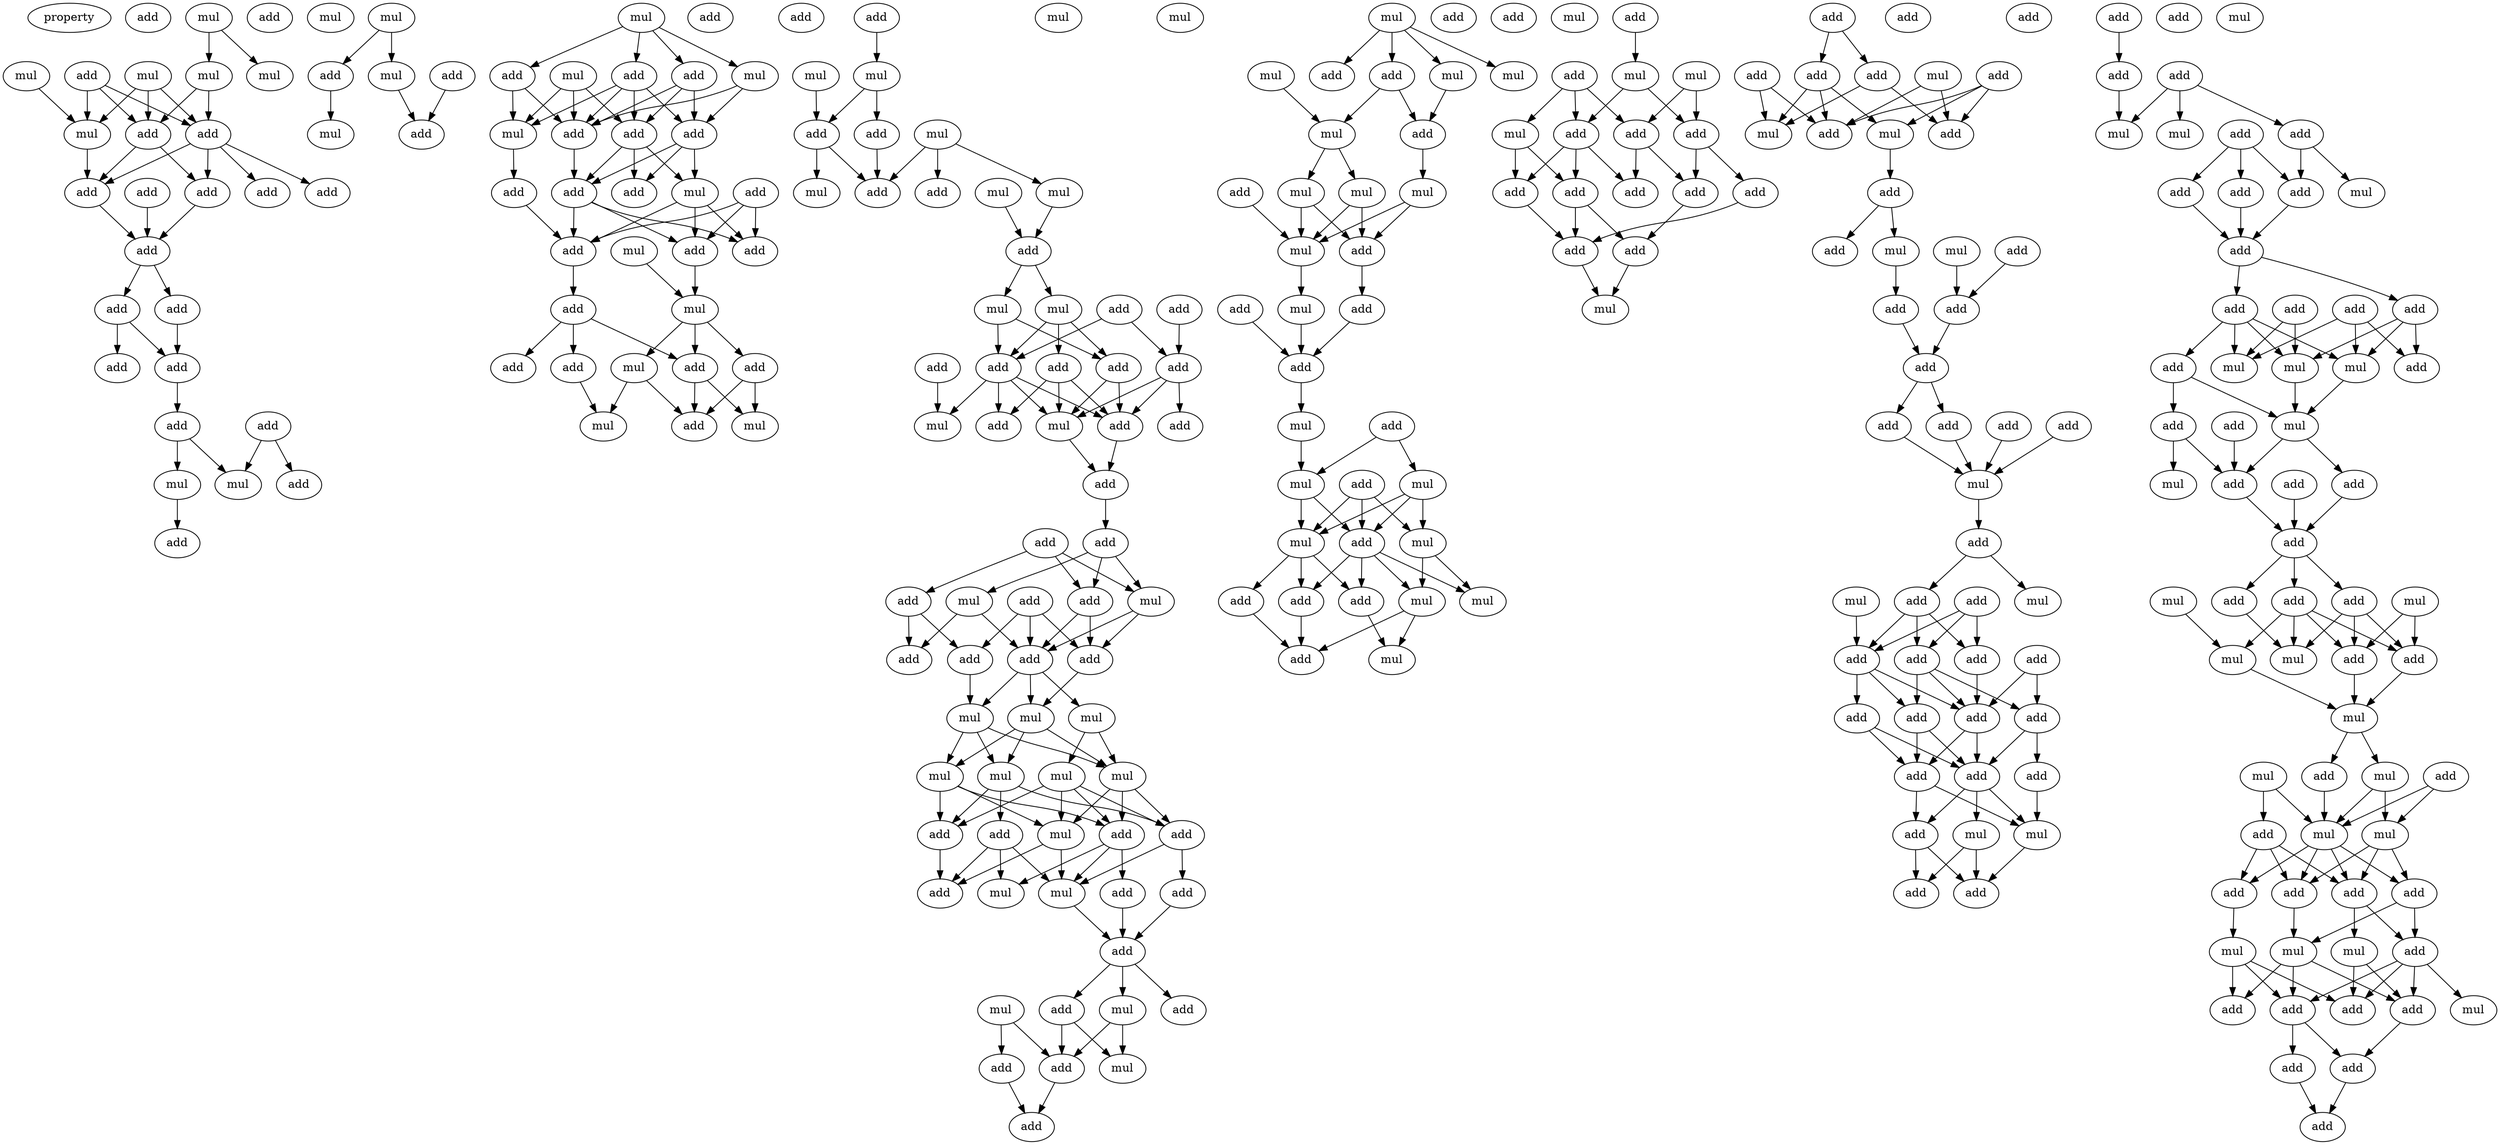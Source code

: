 digraph {
    node [fontcolor=black]
    property [mul=2,lf=1.7]
    0 [ label = add ];
    1 [ label = mul ];
    2 [ label = mul ];
    3 [ label = mul ];
    4 [ label = add ];
    5 [ label = mul ];
    6 [ label = mul ];
    7 [ label = add ];
    8 [ label = add ];
    9 [ label = mul ];
    10 [ label = add ];
    11 [ label = add ];
    12 [ label = add ];
    13 [ label = add ];
    14 [ label = add ];
    15 [ label = add ];
    16 [ label = add ];
    17 [ label = add ];
    18 [ label = add ];
    19 [ label = add ];
    20 [ label = add ];
    21 [ label = mul ];
    22 [ label = add ];
    23 [ label = add ];
    24 [ label = mul ];
    25 [ label = add ];
    26 [ label = mul ];
    27 [ label = add ];
    28 [ label = mul ];
    29 [ label = add ];
    30 [ label = add ];
    31 [ label = mul ];
    32 [ label = add ];
    33 [ label = mul ];
    34 [ label = mul ];
    35 [ label = mul ];
    36 [ label = add ];
    37 [ label = mul ];
    38 [ label = add ];
    39 [ label = add ];
    40 [ label = add ];
    41 [ label = mul ];
    42 [ label = add ];
    43 [ label = add ];
    44 [ label = add ];
    45 [ label = add ];
    46 [ label = add ];
    47 [ label = add ];
    48 [ label = mul ];
    49 [ label = add ];
    50 [ label = mul ];
    51 [ label = add ];
    52 [ label = add ];
    53 [ label = add ];
    54 [ label = mul ];
    55 [ label = add ];
    56 [ label = mul ];
    57 [ label = add ];
    58 [ label = add ];
    59 [ label = add ];
    60 [ label = mul ];
    61 [ label = mul ];
    62 [ label = add ];
    63 [ label = add ];
    64 [ label = add ];
    65 [ label = add ];
    66 [ label = mul ];
    67 [ label = mul ];
    68 [ label = add ];
    69 [ label = add ];
    70 [ label = mul ];
    71 [ label = add ];
    72 [ label = mul ];
    73 [ label = add ];
    74 [ label = mul ];
    75 [ label = mul ];
    76 [ label = add ];
    77 [ label = add ];
    78 [ label = mul ];
    79 [ label = mul ];
    80 [ label = add ];
    81 [ label = add ];
    82 [ label = add ];
    83 [ label = add ];
    84 [ label = add ];
    85 [ label = add ];
    86 [ label = mul ];
    87 [ label = add ];
    88 [ label = mul ];
    89 [ label = add ];
    90 [ label = add ];
    91 [ label = add ];
    92 [ label = mul ];
    93 [ label = add ];
    94 [ label = add ];
    95 [ label = mul ];
    96 [ label = add ];
    97 [ label = add ];
    98 [ label = add ];
    99 [ label = mul ];
    100 [ label = add ];
    101 [ label = add ];
    102 [ label = add ];
    103 [ label = add ];
    104 [ label = mul ];
    105 [ label = mul ];
    106 [ label = mul ];
    107 [ label = mul ];
    108 [ label = mul ];
    109 [ label = mul ];
    110 [ label = mul ];
    111 [ label = mul ];
    112 [ label = mul ];
    113 [ label = add ];
    114 [ label = add ];
    115 [ label = add ];
    116 [ label = add ];
    117 [ label = add ];
    118 [ label = add ];
    119 [ label = mul ];
    120 [ label = add ];
    121 [ label = mul ];
    122 [ label = add ];
    123 [ label = add ];
    124 [ label = mul ];
    125 [ label = add ];
    126 [ label = mul ];
    127 [ label = add ];
    128 [ label = mul ];
    129 [ label = add ];
    130 [ label = add ];
    131 [ label = mul ];
    132 [ label = mul ];
    133 [ label = mul ];
    134 [ label = add ];
    135 [ label = add ];
    136 [ label = mul ];
    137 [ label = mul ];
    138 [ label = add ];
    139 [ label = mul ];
    140 [ label = add ];
    141 [ label = add ];
    142 [ label = mul ];
    143 [ label = mul ];
    144 [ label = mul ];
    145 [ label = add ];
    146 [ label = add ];
    147 [ label = add ];
    148 [ label = mul ];
    149 [ label = mul ];
    150 [ label = add ];
    151 [ label = add ];
    152 [ label = add ];
    153 [ label = mul ];
    154 [ label = mul ];
    155 [ label = add ];
    156 [ label = mul ];
    157 [ label = add ];
    158 [ label = mul ];
    159 [ label = mul ];
    160 [ label = add ];
    161 [ label = add ];
    162 [ label = mul ];
    163 [ label = add ];
    164 [ label = mul ];
    165 [ label = add ];
    166 [ label = mul ];
    167 [ label = add ];
    168 [ label = mul ];
    169 [ label = add ];
    170 [ label = mul ];
    171 [ label = add ];
    172 [ label = mul ];
    173 [ label = add ];
    174 [ label = add ];
    175 [ label = add ];
    176 [ label = add ];
    177 [ label = add ];
    178 [ label = add ];
    179 [ label = add ];
    180 [ label = add ];
    181 [ label = add ];
    182 [ label = mul ];
    183 [ label = add ];
    184 [ label = mul ];
    185 [ label = add ];
    186 [ label = add ];
    187 [ label = add ];
    188 [ label = add ];
    189 [ label = mul ];
    190 [ label = add ];
    191 [ label = mul ];
    192 [ label = add ];
    193 [ label = add ];
    194 [ label = add ];
    195 [ label = mul ];
    196 [ label = mul ];
    197 [ label = add ];
    198 [ label = add ];
    199 [ label = add ];
    200 [ label = add ];
    201 [ label = add ];
    202 [ label = add ];
    203 [ label = add ];
    204 [ label = add ];
    205 [ label = add ];
    206 [ label = mul ];
    207 [ label = add ];
    208 [ label = add ];
    209 [ label = add ];
    210 [ label = mul ];
    211 [ label = mul ];
    212 [ label = add ];
    213 [ label = add ];
    214 [ label = add ];
    215 [ label = add ];
    216 [ label = add ];
    217 [ label = add ];
    218 [ label = add ];
    219 [ label = add ];
    220 [ label = add ];
    221 [ label = add ];
    222 [ label = add ];
    223 [ label = add ];
    224 [ label = mul ];
    225 [ label = mul ];
    226 [ label = add ];
    227 [ label = add ];
    228 [ label = add ];
    229 [ label = add ];
    230 [ label = add ];
    231 [ label = add ];
    232 [ label = mul ];
    233 [ label = add ];
    234 [ label = mul ];
    235 [ label = add ];
    236 [ label = add ];
    237 [ label = add ];
    238 [ label = add ];
    239 [ label = mul ];
    240 [ label = add ];
    241 [ label = add ];
    242 [ label = add ];
    243 [ label = add ];
    244 [ label = add ];
    245 [ label = mul ];
    246 [ label = add ];
    247 [ label = mul ];
    248 [ label = add ];
    249 [ label = mul ];
    250 [ label = add ];
    251 [ label = mul ];
    252 [ label = add ];
    253 [ label = add ];
    254 [ label = add ];
    255 [ label = add ];
    256 [ label = add ];
    257 [ label = mul ];
    258 [ label = add ];
    259 [ label = mul ];
    260 [ label = add ];
    261 [ label = add ];
    262 [ label = mul ];
    263 [ label = add ];
    264 [ label = mul ];
    265 [ label = add ];
    266 [ label = mul ];
    267 [ label = add ];
    268 [ label = mul ];
    269 [ label = mul ];
    270 [ label = add ];
    271 [ label = mul ];
    272 [ label = add ];
    273 [ label = mul ];
    274 [ label = add ];
    275 [ label = mul ];
    276 [ label = add ];
    277 [ label = add ];
    278 [ label = add ];
    279 [ label = add ];
    280 [ label = mul ];
    281 [ label = mul ];
    282 [ label = mul ];
    283 [ label = add ];
    284 [ label = add ];
    285 [ label = mul ];
    286 [ label = add ];
    287 [ label = add ];
    288 [ label = add ];
    289 [ label = add ];
    290 [ label = add ];
    291 [ label = mul ];
    292 [ label = add ];
    1 -> 2 [ name = 0 ];
    1 -> 3 [ name = 1 ];
    3 -> 7 [ name = 2 ];
    3 -> 8 [ name = 3 ];
    4 -> 7 [ name = 4 ];
    4 -> 8 [ name = 5 ];
    4 -> 9 [ name = 6 ];
    5 -> 7 [ name = 7 ];
    5 -> 8 [ name = 8 ];
    5 -> 9 [ name = 9 ];
    6 -> 9 [ name = 10 ];
    7 -> 13 [ name = 11 ];
    7 -> 14 [ name = 12 ];
    8 -> 10 [ name = 13 ];
    8 -> 12 [ name = 14 ];
    8 -> 13 [ name = 15 ];
    8 -> 14 [ name = 16 ];
    9 -> 14 [ name = 17 ];
    11 -> 15 [ name = 18 ];
    13 -> 15 [ name = 19 ];
    14 -> 15 [ name = 20 ];
    15 -> 16 [ name = 21 ];
    15 -> 18 [ name = 22 ];
    16 -> 19 [ name = 23 ];
    16 -> 20 [ name = 24 ];
    18 -> 20 [ name = 25 ];
    20 -> 22 [ name = 26 ];
    22 -> 24 [ name = 27 ];
    22 -> 26 [ name = 28 ];
    23 -> 25 [ name = 29 ];
    23 -> 26 [ name = 30 ];
    24 -> 27 [ name = 31 ];
    28 -> 29 [ name = 32 ];
    28 -> 31 [ name = 33 ];
    29 -> 33 [ name = 34 ];
    30 -> 32 [ name = 35 ];
    31 -> 32 [ name = 36 ];
    34 -> 36 [ name = 37 ];
    34 -> 37 [ name = 38 ];
    34 -> 38 [ name = 39 ];
    34 -> 39 [ name = 40 ];
    35 -> 41 [ name = 41 ];
    35 -> 42 [ name = 42 ];
    35 -> 43 [ name = 43 ];
    36 -> 41 [ name = 44 ];
    36 -> 42 [ name = 45 ];
    37 -> 40 [ name = 46 ];
    37 -> 42 [ name = 47 ];
    38 -> 40 [ name = 48 ];
    38 -> 41 [ name = 49 ];
    38 -> 42 [ name = 50 ];
    38 -> 43 [ name = 51 ];
    39 -> 40 [ name = 52 ];
    39 -> 42 [ name = 53 ];
    39 -> 43 [ name = 54 ];
    40 -> 45 [ name = 55 ];
    40 -> 46 [ name = 56 ];
    40 -> 48 [ name = 57 ];
    41 -> 44 [ name = 58 ];
    42 -> 45 [ name = 59 ];
    43 -> 45 [ name = 60 ];
    43 -> 46 [ name = 61 ];
    43 -> 48 [ name = 62 ];
    44 -> 51 [ name = 63 ];
    45 -> 49 [ name = 64 ];
    45 -> 51 [ name = 65 ];
    45 -> 52 [ name = 66 ];
    47 -> 49 [ name = 67 ];
    47 -> 51 [ name = 68 ];
    47 -> 52 [ name = 69 ];
    48 -> 49 [ name = 70 ];
    48 -> 51 [ name = 71 ];
    48 -> 52 [ name = 72 ];
    50 -> 54 [ name = 73 ];
    51 -> 53 [ name = 74 ];
    52 -> 54 [ name = 75 ];
    53 -> 57 [ name = 76 ];
    53 -> 58 [ name = 77 ];
    53 -> 59 [ name = 78 ];
    54 -> 55 [ name = 79 ];
    54 -> 56 [ name = 80 ];
    54 -> 59 [ name = 81 ];
    55 -> 60 [ name = 82 ];
    55 -> 62 [ name = 83 ];
    56 -> 61 [ name = 84 ];
    56 -> 62 [ name = 85 ];
    57 -> 61 [ name = 86 ];
    59 -> 60 [ name = 87 ];
    59 -> 62 [ name = 88 ];
    65 -> 67 [ name = 89 ];
    66 -> 69 [ name = 90 ];
    67 -> 68 [ name = 91 ];
    67 -> 69 [ name = 92 ];
    68 -> 71 [ name = 93 ];
    69 -> 71 [ name = 94 ];
    69 -> 72 [ name = 95 ];
    70 -> 71 [ name = 96 ];
    70 -> 73 [ name = 97 ];
    70 -> 75 [ name = 98 ];
    74 -> 76 [ name = 99 ];
    75 -> 76 [ name = 100 ];
    76 -> 78 [ name = 101 ];
    76 -> 79 [ name = 102 ];
    77 -> 81 [ name = 103 ];
    77 -> 84 [ name = 104 ];
    78 -> 81 [ name = 105 ];
    78 -> 82 [ name = 106 ];
    79 -> 81 [ name = 107 ];
    79 -> 82 [ name = 108 ];
    79 -> 85 [ name = 109 ];
    80 -> 84 [ name = 110 ];
    81 -> 86 [ name = 111 ];
    81 -> 88 [ name = 112 ];
    81 -> 89 [ name = 113 ];
    81 -> 90 [ name = 114 ];
    82 -> 88 [ name = 115 ];
    82 -> 89 [ name = 116 ];
    83 -> 86 [ name = 117 ];
    84 -> 87 [ name = 118 ];
    84 -> 88 [ name = 119 ];
    84 -> 89 [ name = 120 ];
    85 -> 88 [ name = 121 ];
    85 -> 89 [ name = 122 ];
    85 -> 90 [ name = 123 ];
    88 -> 91 [ name = 124 ];
    89 -> 91 [ name = 125 ];
    91 -> 94 [ name = 126 ];
    93 -> 96 [ name = 127 ];
    93 -> 98 [ name = 128 ];
    93 -> 99 [ name = 129 ];
    94 -> 95 [ name = 130 ];
    94 -> 96 [ name = 131 ];
    94 -> 99 [ name = 132 ];
    95 -> 102 [ name = 133 ];
    95 -> 103 [ name = 134 ];
    96 -> 101 [ name = 135 ];
    96 -> 102 [ name = 136 ];
    97 -> 100 [ name = 137 ];
    97 -> 101 [ name = 138 ];
    97 -> 102 [ name = 139 ];
    98 -> 100 [ name = 140 ];
    98 -> 103 [ name = 141 ];
    99 -> 101 [ name = 142 ];
    99 -> 102 [ name = 143 ];
    100 -> 105 [ name = 144 ];
    101 -> 106 [ name = 145 ];
    102 -> 105 [ name = 146 ];
    102 -> 106 [ name = 147 ];
    102 -> 107 [ name = 148 ];
    105 -> 109 [ name = 149 ];
    105 -> 110 [ name = 150 ];
    105 -> 111 [ name = 151 ];
    106 -> 109 [ name = 152 ];
    106 -> 110 [ name = 153 ];
    106 -> 111 [ name = 154 ];
    107 -> 108 [ name = 155 ];
    107 -> 110 [ name = 156 ];
    108 -> 112 [ name = 157 ];
    108 -> 113 [ name = 158 ];
    108 -> 114 [ name = 159 ];
    108 -> 116 [ name = 160 ];
    109 -> 112 [ name = 161 ];
    109 -> 113 [ name = 162 ];
    109 -> 116 [ name = 163 ];
    110 -> 112 [ name = 164 ];
    110 -> 114 [ name = 165 ];
    110 -> 116 [ name = 166 ];
    111 -> 113 [ name = 167 ];
    111 -> 114 [ name = 168 ];
    111 -> 115 [ name = 169 ];
    112 -> 118 [ name = 170 ];
    112 -> 119 [ name = 171 ];
    113 -> 118 [ name = 172 ];
    114 -> 117 [ name = 173 ];
    114 -> 119 [ name = 174 ];
    115 -> 118 [ name = 175 ];
    115 -> 119 [ name = 176 ];
    115 -> 121 [ name = 177 ];
    116 -> 119 [ name = 178 ];
    116 -> 120 [ name = 179 ];
    116 -> 121 [ name = 180 ];
    117 -> 122 [ name = 181 ];
    119 -> 122 [ name = 182 ];
    120 -> 122 [ name = 183 ];
    122 -> 123 [ name = 184 ];
    122 -> 124 [ name = 185 ];
    122 -> 125 [ name = 186 ];
    123 -> 127 [ name = 187 ];
    123 -> 128 [ name = 188 ];
    124 -> 127 [ name = 189 ];
    124 -> 128 [ name = 190 ];
    126 -> 127 [ name = 191 ];
    126 -> 129 [ name = 192 ];
    127 -> 130 [ name = 193 ];
    129 -> 130 [ name = 194 ];
    131 -> 132 [ name = 195 ];
    131 -> 133 [ name = 196 ];
    131 -> 134 [ name = 197 ];
    131 -> 135 [ name = 198 ];
    132 -> 138 [ name = 199 ];
    135 -> 137 [ name = 200 ];
    135 -> 138 [ name = 201 ];
    136 -> 137 [ name = 202 ];
    137 -> 139 [ name = 203 ];
    137 -> 142 [ name = 204 ];
    138 -> 143 [ name = 205 ];
    139 -> 144 [ name = 206 ];
    139 -> 145 [ name = 207 ];
    141 -> 144 [ name = 208 ];
    142 -> 144 [ name = 209 ];
    142 -> 145 [ name = 210 ];
    143 -> 144 [ name = 211 ];
    143 -> 145 [ name = 212 ];
    144 -> 149 [ name = 213 ];
    145 -> 150 [ name = 214 ];
    146 -> 151 [ name = 215 ];
    149 -> 151 [ name = 216 ];
    150 -> 151 [ name = 217 ];
    151 -> 153 [ name = 218 ];
    152 -> 154 [ name = 219 ];
    152 -> 156 [ name = 220 ];
    153 -> 154 [ name = 221 ];
    154 -> 157 [ name = 222 ];
    154 -> 158 [ name = 223 ];
    155 -> 157 [ name = 224 ];
    155 -> 158 [ name = 225 ];
    155 -> 159 [ name = 226 ];
    156 -> 157 [ name = 227 ];
    156 -> 158 [ name = 228 ];
    156 -> 159 [ name = 229 ];
    157 -> 161 [ name = 230 ];
    157 -> 162 [ name = 231 ];
    157 -> 163 [ name = 232 ];
    157 -> 164 [ name = 233 ];
    158 -> 160 [ name = 234 ];
    158 -> 161 [ name = 235 ];
    158 -> 163 [ name = 236 ];
    159 -> 162 [ name = 237 ];
    159 -> 164 [ name = 238 ];
    160 -> 165 [ name = 239 ];
    161 -> 166 [ name = 240 ];
    162 -> 165 [ name = 241 ];
    162 -> 166 [ name = 242 ];
    163 -> 165 [ name = 243 ];
    167 -> 170 [ name = 244 ];
    168 -> 171 [ name = 245 ];
    168 -> 174 [ name = 246 ];
    169 -> 171 [ name = 247 ];
    169 -> 172 [ name = 248 ];
    169 -> 173 [ name = 249 ];
    170 -> 173 [ name = 250 ];
    170 -> 174 [ name = 251 ];
    171 -> 175 [ name = 252 ];
    171 -> 178 [ name = 253 ];
    172 -> 177 [ name = 254 ];
    172 -> 179 [ name = 255 ];
    173 -> 175 [ name = 256 ];
    173 -> 177 [ name = 257 ];
    173 -> 179 [ name = 258 ];
    174 -> 176 [ name = 259 ];
    174 -> 178 [ name = 260 ];
    176 -> 181 [ name = 261 ];
    177 -> 180 [ name = 262 ];
    177 -> 181 [ name = 263 ];
    178 -> 180 [ name = 264 ];
    179 -> 181 [ name = 265 ];
    180 -> 182 [ name = 266 ];
    181 -> 182 [ name = 267 ];
    183 -> 185 [ name = 268 ];
    183 -> 188 [ name = 269 ];
    184 -> 190 [ name = 270 ];
    184 -> 192 [ name = 271 ];
    185 -> 189 [ name = 272 ];
    185 -> 190 [ name = 273 ];
    185 -> 191 [ name = 274 ];
    186 -> 189 [ name = 275 ];
    186 -> 190 [ name = 276 ];
    187 -> 190 [ name = 277 ];
    187 -> 191 [ name = 278 ];
    187 -> 192 [ name = 279 ];
    188 -> 189 [ name = 280 ];
    188 -> 192 [ name = 281 ];
    191 -> 193 [ name = 282 ];
    193 -> 194 [ name = 283 ];
    193 -> 195 [ name = 284 ];
    195 -> 198 [ name = 285 ];
    196 -> 199 [ name = 286 ];
    197 -> 199 [ name = 287 ];
    198 -> 200 [ name = 288 ];
    199 -> 200 [ name = 289 ];
    200 -> 201 [ name = 290 ];
    200 -> 202 [ name = 291 ];
    201 -> 206 [ name = 292 ];
    202 -> 206 [ name = 293 ];
    204 -> 206 [ name = 294 ];
    205 -> 206 [ name = 295 ];
    206 -> 207 [ name = 296 ];
    207 -> 208 [ name = 297 ];
    207 -> 210 [ name = 298 ];
    208 -> 212 [ name = 299 ];
    208 -> 213 [ name = 300 ];
    208 -> 215 [ name = 301 ];
    209 -> 212 [ name = 302 ];
    209 -> 213 [ name = 303 ];
    209 -> 215 [ name = 304 ];
    211 -> 215 [ name = 305 ];
    212 -> 219 [ name = 306 ];
    213 -> 217 [ name = 307 ];
    213 -> 218 [ name = 308 ];
    213 -> 219 [ name = 309 ];
    214 -> 217 [ name = 310 ];
    214 -> 219 [ name = 311 ];
    215 -> 216 [ name = 312 ];
    215 -> 218 [ name = 313 ];
    215 -> 219 [ name = 314 ];
    216 -> 220 [ name = 315 ];
    216 -> 222 [ name = 316 ];
    217 -> 220 [ name = 317 ];
    217 -> 221 [ name = 318 ];
    218 -> 220 [ name = 319 ];
    218 -> 222 [ name = 320 ];
    219 -> 220 [ name = 321 ];
    219 -> 222 [ name = 322 ];
    220 -> 223 [ name = 323 ];
    220 -> 224 [ name = 324 ];
    220 -> 225 [ name = 325 ];
    221 -> 224 [ name = 326 ];
    222 -> 223 [ name = 327 ];
    222 -> 224 [ name = 328 ];
    223 -> 226 [ name = 329 ];
    223 -> 227 [ name = 330 ];
    224 -> 226 [ name = 331 ];
    225 -> 226 [ name = 332 ];
    225 -> 227 [ name = 333 ];
    229 -> 230 [ name = 334 ];
    230 -> 232 [ name = 335 ];
    231 -> 232 [ name = 336 ];
    231 -> 234 [ name = 337 ];
    231 -> 235 [ name = 338 ];
    233 -> 236 [ name = 339 ];
    233 -> 237 [ name = 340 ];
    233 -> 238 [ name = 341 ];
    235 -> 238 [ name = 342 ];
    235 -> 239 [ name = 343 ];
    236 -> 240 [ name = 344 ];
    237 -> 240 [ name = 345 ];
    238 -> 240 [ name = 346 ];
    240 -> 241 [ name = 347 ];
    240 -> 243 [ name = 348 ];
    241 -> 245 [ name = 349 ];
    241 -> 246 [ name = 350 ];
    241 -> 247 [ name = 351 ];
    241 -> 249 [ name = 352 ];
    242 -> 245 [ name = 353 ];
    242 -> 247 [ name = 354 ];
    242 -> 248 [ name = 355 ];
    243 -> 245 [ name = 356 ];
    243 -> 248 [ name = 357 ];
    243 -> 249 [ name = 358 ];
    244 -> 247 [ name = 359 ];
    244 -> 249 [ name = 360 ];
    245 -> 251 [ name = 361 ];
    246 -> 251 [ name = 362 ];
    246 -> 252 [ name = 363 ];
    249 -> 251 [ name = 364 ];
    250 -> 253 [ name = 365 ];
    251 -> 253 [ name = 366 ];
    251 -> 255 [ name = 367 ];
    252 -> 253 [ name = 368 ];
    252 -> 257 [ name = 369 ];
    253 -> 258 [ name = 370 ];
    255 -> 258 [ name = 371 ];
    256 -> 258 [ name = 372 ];
    258 -> 260 [ name = 373 ];
    258 -> 261 [ name = 374 ];
    258 -> 263 [ name = 375 ];
    259 -> 264 [ name = 376 ];
    260 -> 265 [ name = 377 ];
    260 -> 266 [ name = 378 ];
    260 -> 267 [ name = 379 ];
    261 -> 266 [ name = 380 ];
    262 -> 265 [ name = 381 ];
    262 -> 267 [ name = 382 ];
    263 -> 264 [ name = 383 ];
    263 -> 265 [ name = 384 ];
    263 -> 266 [ name = 385 ];
    263 -> 267 [ name = 386 ];
    264 -> 268 [ name = 387 ];
    265 -> 268 [ name = 388 ];
    267 -> 268 [ name = 389 ];
    268 -> 270 [ name = 390 ];
    268 -> 271 [ name = 391 ];
    269 -> 274 [ name = 392 ];
    269 -> 275 [ name = 393 ];
    270 -> 275 [ name = 394 ];
    271 -> 273 [ name = 395 ];
    271 -> 275 [ name = 396 ];
    272 -> 273 [ name = 397 ];
    272 -> 275 [ name = 398 ];
    273 -> 276 [ name = 399 ];
    273 -> 277 [ name = 400 ];
    273 -> 278 [ name = 401 ];
    274 -> 277 [ name = 402 ];
    274 -> 278 [ name = 403 ];
    274 -> 279 [ name = 404 ];
    275 -> 276 [ name = 405 ];
    275 -> 277 [ name = 406 ];
    275 -> 278 [ name = 407 ];
    275 -> 279 [ name = 408 ];
    276 -> 282 [ name = 409 ];
    276 -> 283 [ name = 410 ];
    277 -> 281 [ name = 411 ];
    277 -> 283 [ name = 412 ];
    278 -> 282 [ name = 413 ];
    279 -> 280 [ name = 414 ];
    280 -> 284 [ name = 415 ];
    280 -> 286 [ name = 416 ];
    280 -> 288 [ name = 417 ];
    281 -> 284 [ name = 418 ];
    281 -> 287 [ name = 419 ];
    282 -> 286 [ name = 420 ];
    282 -> 287 [ name = 421 ];
    282 -> 288 [ name = 422 ];
    283 -> 284 [ name = 423 ];
    283 -> 285 [ name = 424 ];
    283 -> 287 [ name = 425 ];
    283 -> 288 [ name = 426 ];
    287 -> 289 [ name = 427 ];
    288 -> 289 [ name = 428 ];
    288 -> 290 [ name = 429 ];
    289 -> 292 [ name = 430 ];
    290 -> 292 [ name = 431 ];
}
